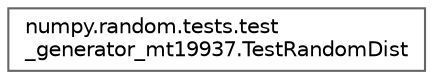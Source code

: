 digraph "Graphical Class Hierarchy"
{
 // LATEX_PDF_SIZE
  bgcolor="transparent";
  edge [fontname=Helvetica,fontsize=10,labelfontname=Helvetica,labelfontsize=10];
  node [fontname=Helvetica,fontsize=10,shape=box,height=0.2,width=0.4];
  rankdir="LR";
  Node0 [id="Node000000",label="numpy.random.tests.test\l_generator_mt19937.TestRandomDist",height=0.2,width=0.4,color="grey40", fillcolor="white", style="filled",URL="$d4/dd8/classnumpy_1_1random_1_1tests_1_1test__generator__mt19937_1_1TestRandomDist.html",tooltip=" "];
}
